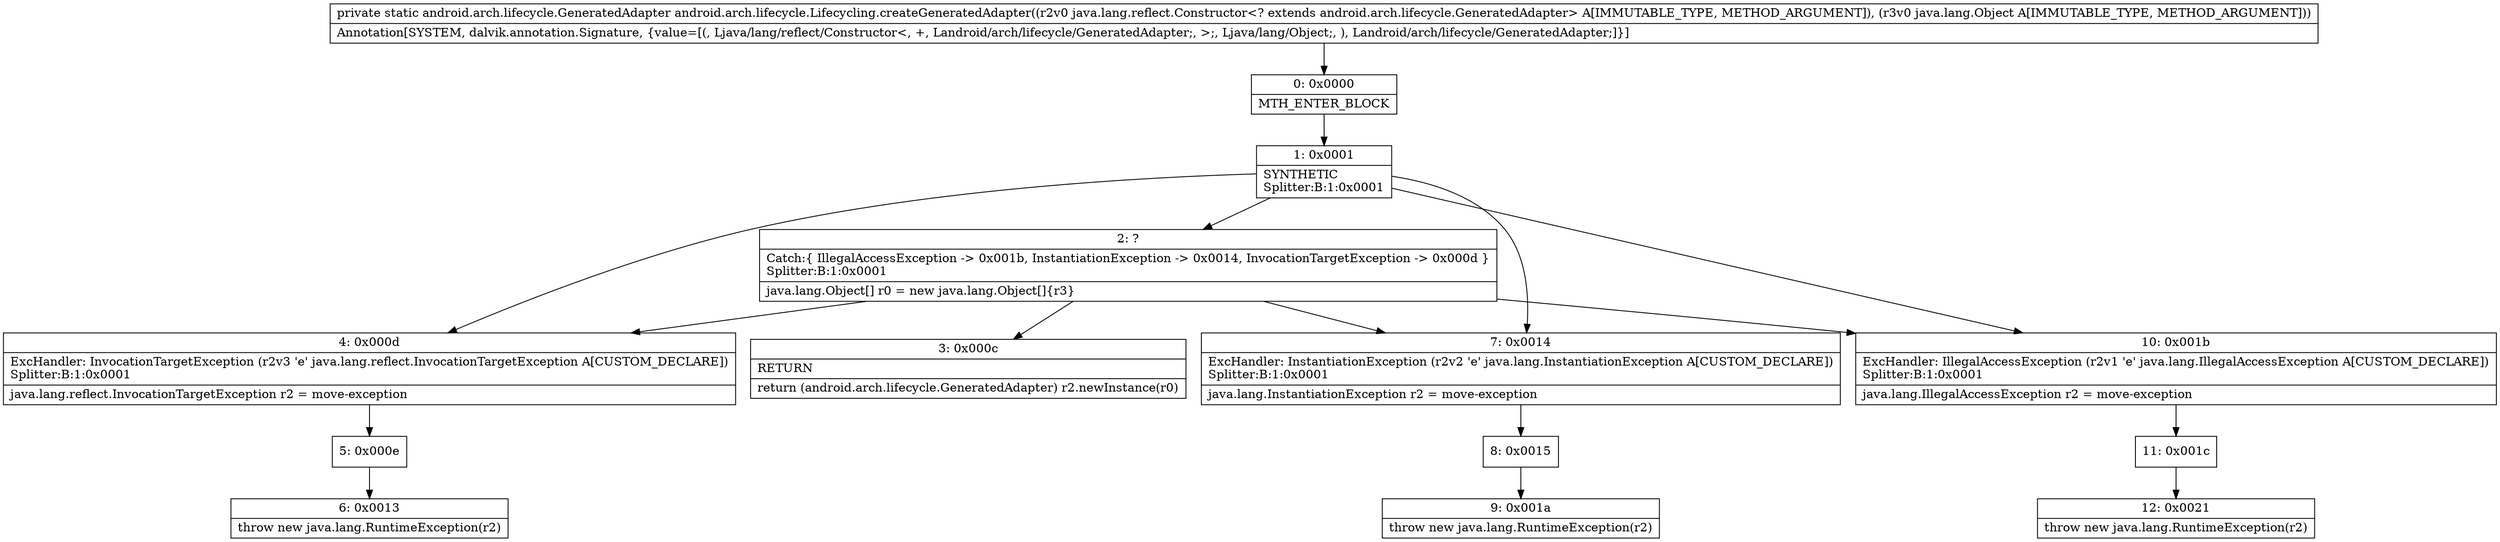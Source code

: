 digraph "CFG forandroid.arch.lifecycle.Lifecycling.createGeneratedAdapter(Ljava\/lang\/reflect\/Constructor;Ljava\/lang\/Object;)Landroid\/arch\/lifecycle\/GeneratedAdapter;" {
Node_0 [shape=record,label="{0\:\ 0x0000|MTH_ENTER_BLOCK\l}"];
Node_1 [shape=record,label="{1\:\ 0x0001|SYNTHETIC\lSplitter:B:1:0x0001\l}"];
Node_2 [shape=record,label="{2\:\ ?|Catch:\{ IllegalAccessException \-\> 0x001b, InstantiationException \-\> 0x0014, InvocationTargetException \-\> 0x000d \}\lSplitter:B:1:0x0001\l|java.lang.Object[] r0 = new java.lang.Object[]\{r3\}\l}"];
Node_3 [shape=record,label="{3\:\ 0x000c|RETURN\l|return (android.arch.lifecycle.GeneratedAdapter) r2.newInstance(r0)\l}"];
Node_4 [shape=record,label="{4\:\ 0x000d|ExcHandler: InvocationTargetException (r2v3 'e' java.lang.reflect.InvocationTargetException A[CUSTOM_DECLARE])\lSplitter:B:1:0x0001\l|java.lang.reflect.InvocationTargetException r2 = move\-exception\l}"];
Node_5 [shape=record,label="{5\:\ 0x000e}"];
Node_6 [shape=record,label="{6\:\ 0x0013|throw new java.lang.RuntimeException(r2)\l}"];
Node_7 [shape=record,label="{7\:\ 0x0014|ExcHandler: InstantiationException (r2v2 'e' java.lang.InstantiationException A[CUSTOM_DECLARE])\lSplitter:B:1:0x0001\l|java.lang.InstantiationException r2 = move\-exception\l}"];
Node_8 [shape=record,label="{8\:\ 0x0015}"];
Node_9 [shape=record,label="{9\:\ 0x001a|throw new java.lang.RuntimeException(r2)\l}"];
Node_10 [shape=record,label="{10\:\ 0x001b|ExcHandler: IllegalAccessException (r2v1 'e' java.lang.IllegalAccessException A[CUSTOM_DECLARE])\lSplitter:B:1:0x0001\l|java.lang.IllegalAccessException r2 = move\-exception\l}"];
Node_11 [shape=record,label="{11\:\ 0x001c}"];
Node_12 [shape=record,label="{12\:\ 0x0021|throw new java.lang.RuntimeException(r2)\l}"];
MethodNode[shape=record,label="{private static android.arch.lifecycle.GeneratedAdapter android.arch.lifecycle.Lifecycling.createGeneratedAdapter((r2v0 java.lang.reflect.Constructor\<? extends android.arch.lifecycle.GeneratedAdapter\> A[IMMUTABLE_TYPE, METHOD_ARGUMENT]), (r3v0 java.lang.Object A[IMMUTABLE_TYPE, METHOD_ARGUMENT]))  | Annotation[SYSTEM, dalvik.annotation.Signature, \{value=[(, Ljava\/lang\/reflect\/Constructor\<, +, Landroid\/arch\/lifecycle\/GeneratedAdapter;, \>;, Ljava\/lang\/Object;, ), Landroid\/arch\/lifecycle\/GeneratedAdapter;]\}]\l}"];
MethodNode -> Node_0;
Node_0 -> Node_1;
Node_1 -> Node_2;
Node_1 -> Node_10;
Node_1 -> Node_7;
Node_1 -> Node_4;
Node_2 -> Node_3;
Node_2 -> Node_10;
Node_2 -> Node_7;
Node_2 -> Node_4;
Node_4 -> Node_5;
Node_5 -> Node_6;
Node_7 -> Node_8;
Node_8 -> Node_9;
Node_10 -> Node_11;
Node_11 -> Node_12;
}

